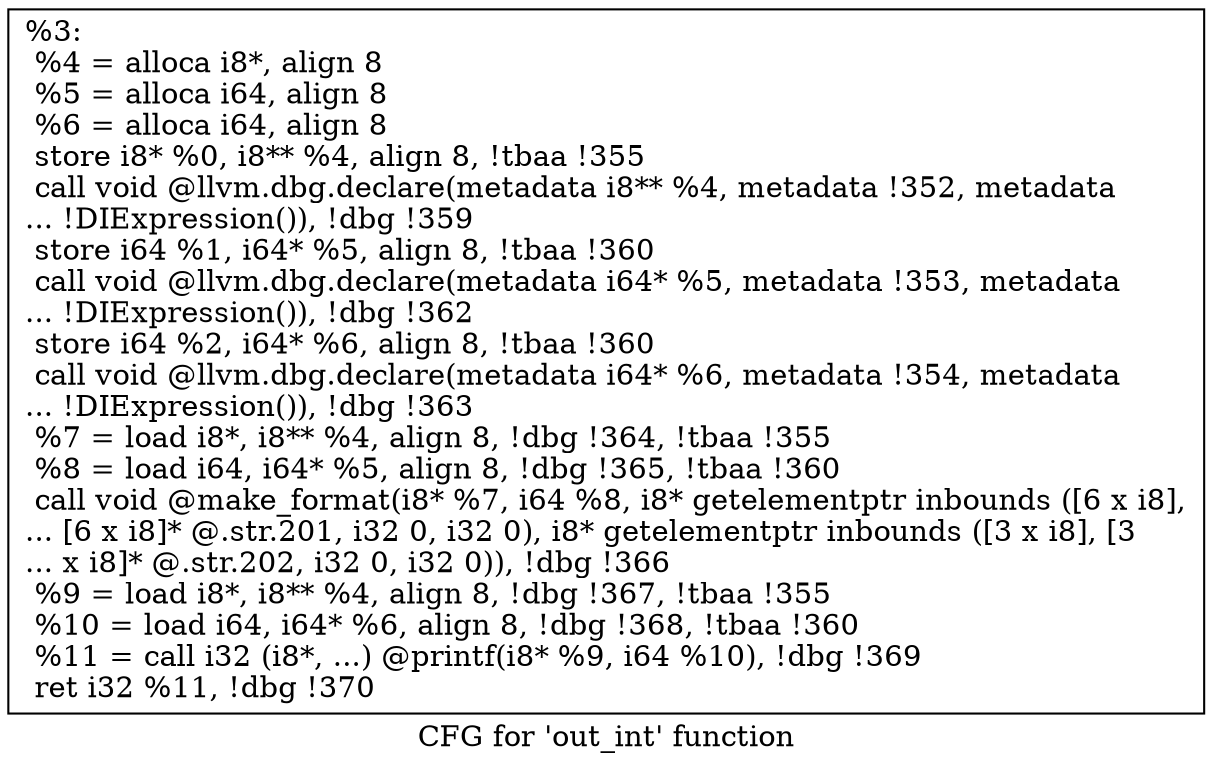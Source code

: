 digraph "CFG for 'out_int' function" {
	label="CFG for 'out_int' function";

	Node0x1328dc0 [shape=record,label="{%3:\l  %4 = alloca i8*, align 8\l  %5 = alloca i64, align 8\l  %6 = alloca i64, align 8\l  store i8* %0, i8** %4, align 8, !tbaa !355\l  call void @llvm.dbg.declare(metadata i8** %4, metadata !352, metadata\l... !DIExpression()), !dbg !359\l  store i64 %1, i64* %5, align 8, !tbaa !360\l  call void @llvm.dbg.declare(metadata i64* %5, metadata !353, metadata\l... !DIExpression()), !dbg !362\l  store i64 %2, i64* %6, align 8, !tbaa !360\l  call void @llvm.dbg.declare(metadata i64* %6, metadata !354, metadata\l... !DIExpression()), !dbg !363\l  %7 = load i8*, i8** %4, align 8, !dbg !364, !tbaa !355\l  %8 = load i64, i64* %5, align 8, !dbg !365, !tbaa !360\l  call void @make_format(i8* %7, i64 %8, i8* getelementptr inbounds ([6 x i8],\l... [6 x i8]* @.str.201, i32 0, i32 0), i8* getelementptr inbounds ([3 x i8], [3\l... x i8]* @.str.202, i32 0, i32 0)), !dbg !366\l  %9 = load i8*, i8** %4, align 8, !dbg !367, !tbaa !355\l  %10 = load i64, i64* %6, align 8, !dbg !368, !tbaa !360\l  %11 = call i32 (i8*, ...) @printf(i8* %9, i64 %10), !dbg !369\l  ret i32 %11, !dbg !370\l}"];
}
